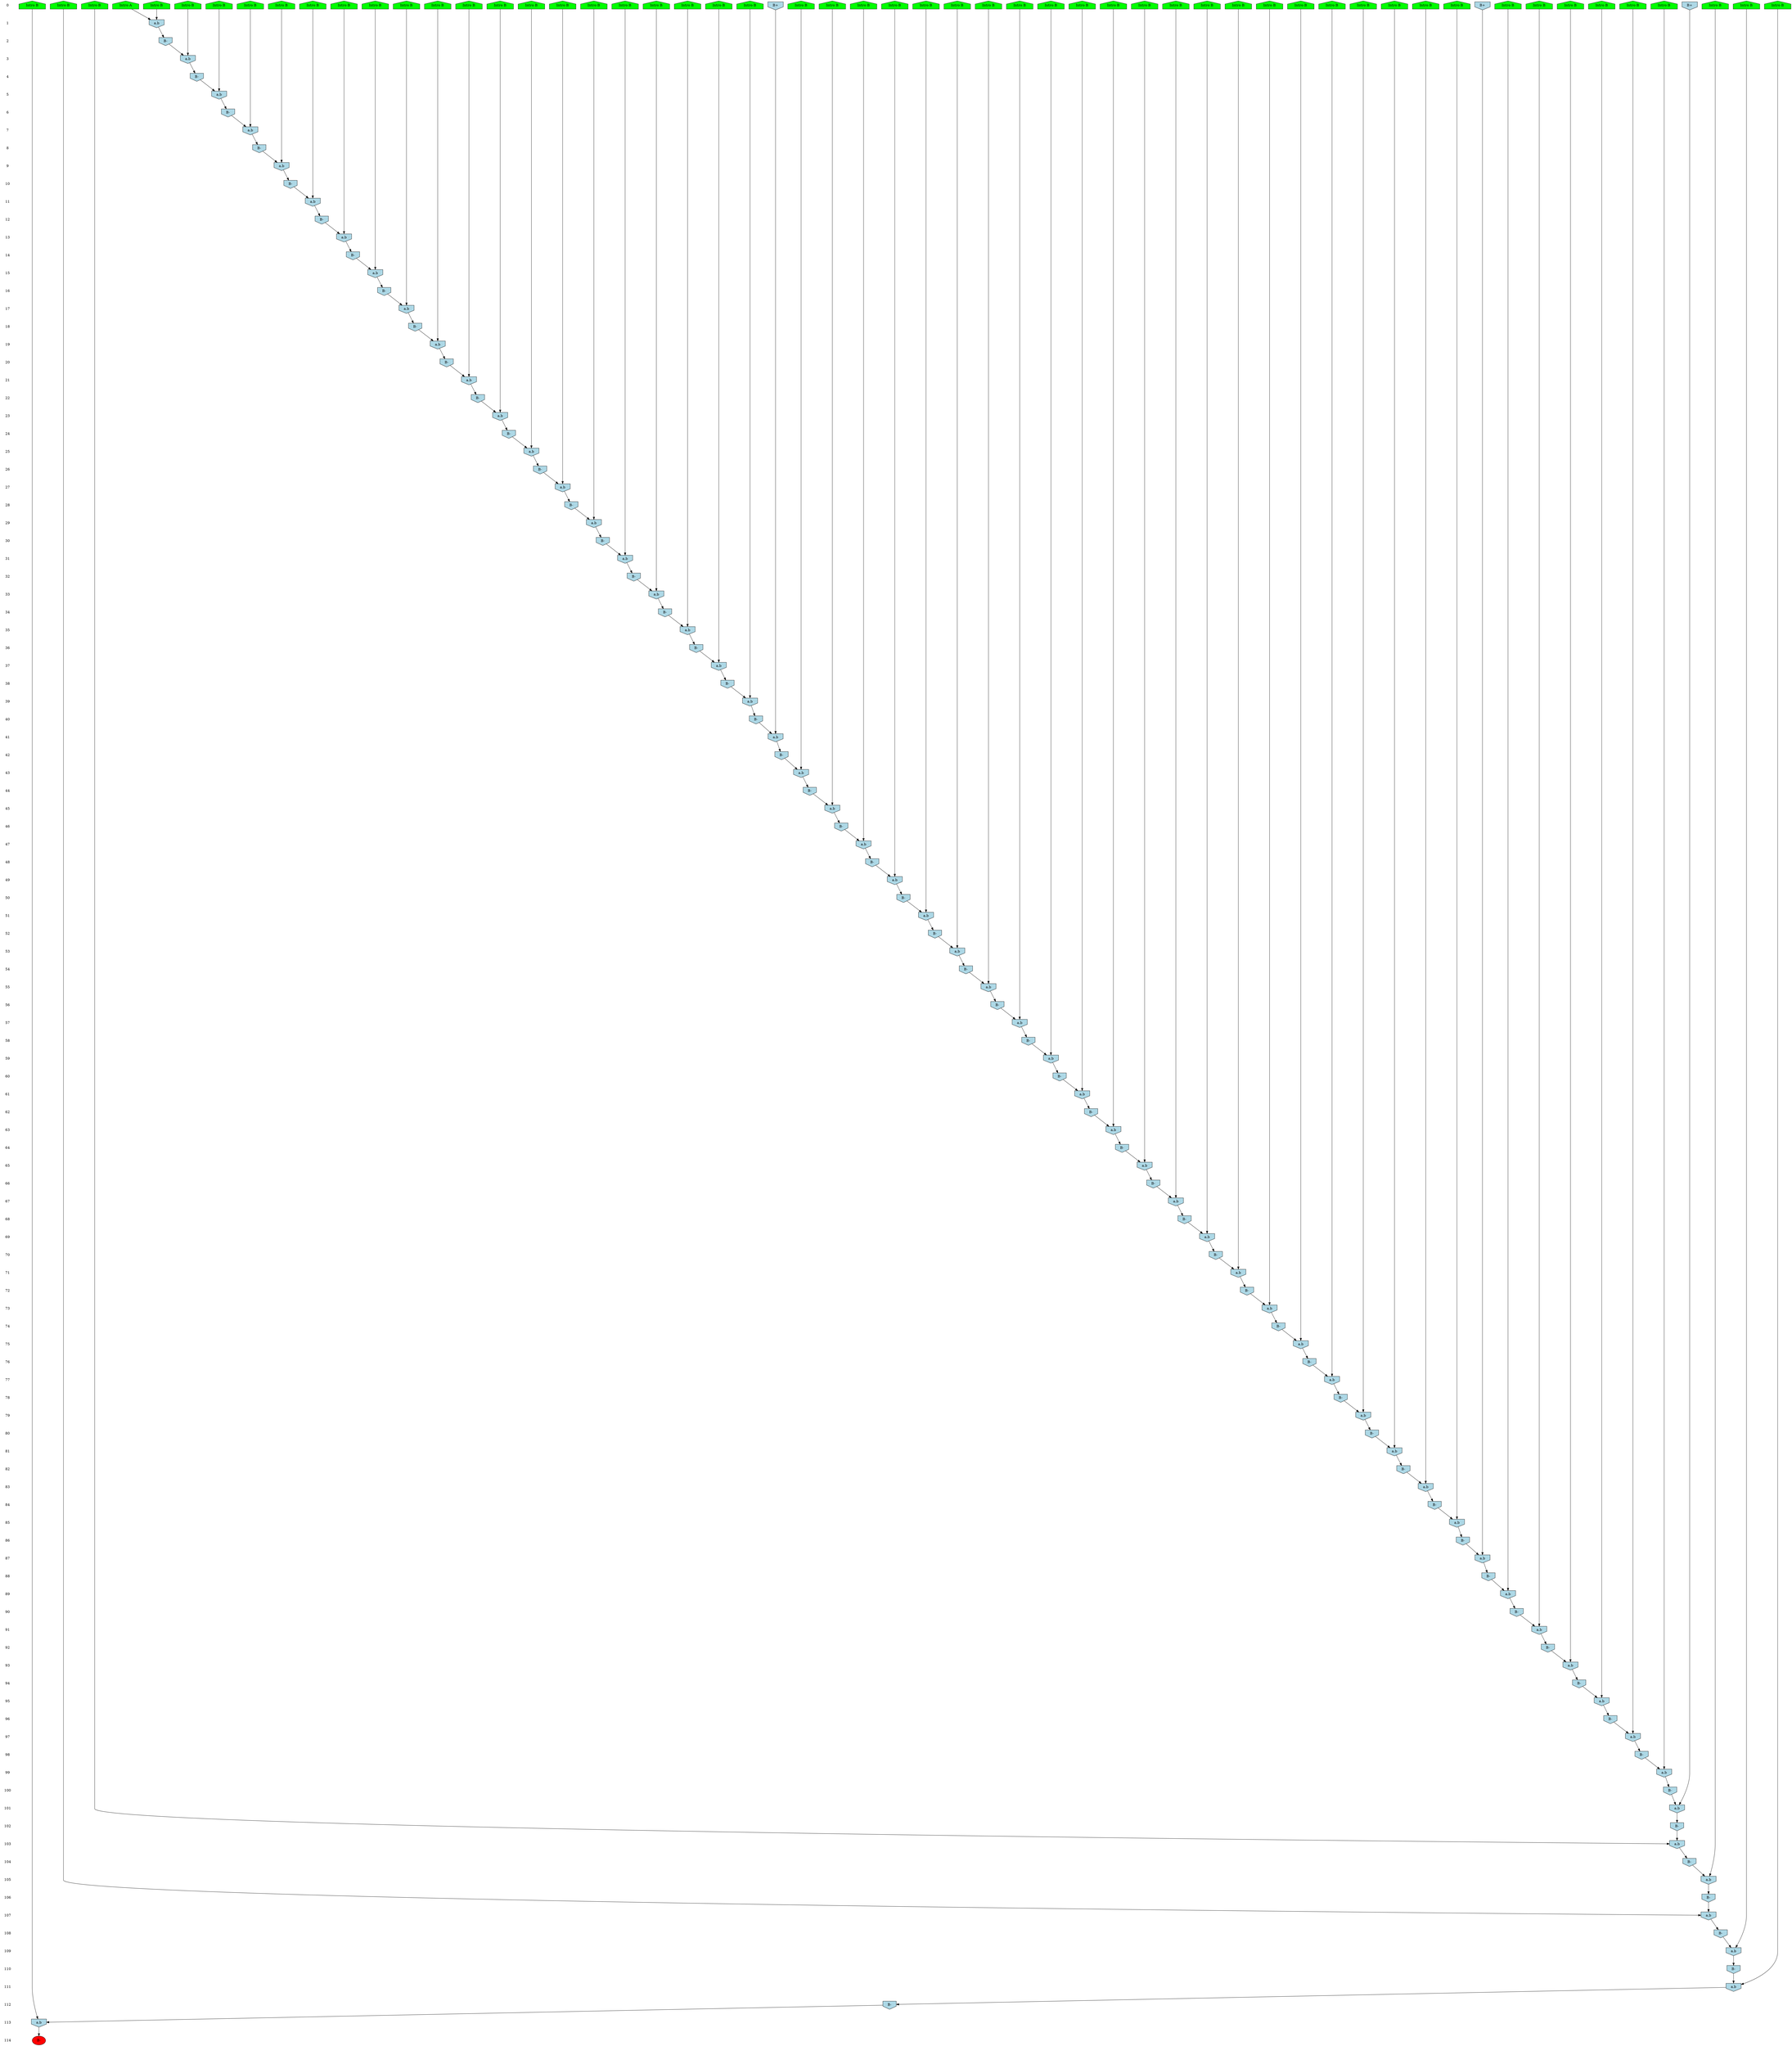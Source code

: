 /* Compression of 1 causal flows obtained in average at 4.970144E+01 t.u */
/* Compressed causal flows were: [57] */
digraph G{
 ranksep=.5 ; 
{ rank = same ; "0" [shape=plaintext] ; node_1 [label ="Intro B", shape=house, style=filled, fillcolor=green] ;
node_2 [label ="Intro B", shape=house, style=filled, fillcolor=green] ;
node_3 [label ="Intro B", shape=house, style=filled, fillcolor=green] ;
node_4 [label ="Intro B", shape=house, style=filled, fillcolor=green] ;
node_5 [label ="Intro B", shape=house, style=filled, fillcolor=green] ;
node_6 [label ="Intro B", shape=house, style=filled, fillcolor=green] ;
node_7 [label ="Intro B", shape=house, style=filled, fillcolor=green] ;
node_8 [label ="Intro B", shape=house, style=filled, fillcolor=green] ;
node_9 [label ="Intro B", shape=house, style=filled, fillcolor=green] ;
node_10 [label ="Intro B", shape=house, style=filled, fillcolor=green] ;
node_11 [label ="Intro B", shape=house, style=filled, fillcolor=green] ;
node_12 [label ="Intro B", shape=house, style=filled, fillcolor=green] ;
node_13 [label ="Intro B", shape=house, style=filled, fillcolor=green] ;
node_14 [label ="Intro B", shape=house, style=filled, fillcolor=green] ;
node_15 [label ="Intro B", shape=house, style=filled, fillcolor=green] ;
node_16 [label ="Intro B", shape=house, style=filled, fillcolor=green] ;
node_17 [label ="Intro B", shape=house, style=filled, fillcolor=green] ;
node_18 [label ="Intro B", shape=house, style=filled, fillcolor=green] ;
node_19 [label ="Intro B", shape=house, style=filled, fillcolor=green] ;
node_20 [label ="Intro B", shape=house, style=filled, fillcolor=green] ;
node_21 [label ="Intro B", shape=house, style=filled, fillcolor=green] ;
node_22 [label ="Intro B", shape=house, style=filled, fillcolor=green] ;
node_23 [label ="Intro B", shape=house, style=filled, fillcolor=green] ;
node_24 [label ="Intro B", shape=house, style=filled, fillcolor=green] ;
node_25 [label ="Intro B", shape=house, style=filled, fillcolor=green] ;
node_26 [label ="Intro B", shape=house, style=filled, fillcolor=green] ;
node_27 [label ="Intro B", shape=house, style=filled, fillcolor=green] ;
node_28 [label ="Intro B", shape=house, style=filled, fillcolor=green] ;
node_29 [label ="Intro B", shape=house, style=filled, fillcolor=green] ;
node_30 [label ="Intro B", shape=house, style=filled, fillcolor=green] ;
node_31 [label ="Intro B", shape=house, style=filled, fillcolor=green] ;
node_32 [label ="Intro B", shape=house, style=filled, fillcolor=green] ;
node_33 [label ="Intro B", shape=house, style=filled, fillcolor=green] ;
node_34 [label ="Intro B", shape=house, style=filled, fillcolor=green] ;
node_35 [label ="Intro B", shape=house, style=filled, fillcolor=green] ;
node_36 [label ="Intro B", shape=house, style=filled, fillcolor=green] ;
node_37 [label ="Intro B", shape=house, style=filled, fillcolor=green] ;
node_38 [label ="Intro B", shape=house, style=filled, fillcolor=green] ;
node_39 [label ="Intro B", shape=house, style=filled, fillcolor=green] ;
node_40 [label ="Intro B", shape=house, style=filled, fillcolor=green] ;
node_41 [label ="Intro B", shape=house, style=filled, fillcolor=green] ;
node_42 [label ="Intro B", shape=house, style=filled, fillcolor=green] ;
node_43 [label ="Intro B", shape=house, style=filled, fillcolor=green] ;
node_44 [label ="Intro B", shape=house, style=filled, fillcolor=green] ;
node_45 [label ="Intro B", shape=house, style=filled, fillcolor=green] ;
node_46 [label ="Intro B", shape=house, style=filled, fillcolor=green] ;
node_47 [label ="Intro B", shape=house, style=filled, fillcolor=green] ;
node_48 [label ="Intro B", shape=house, style=filled, fillcolor=green] ;
node_49 [label ="Intro B", shape=house, style=filled, fillcolor=green] ;
node_50 [label ="Intro B", shape=house, style=filled, fillcolor=green] ;
node_51 [label ="Intro B", shape=house, style=filled, fillcolor=green] ;
node_52 [label ="Intro B", shape=house, style=filled, fillcolor=green] ;
node_53 [label ="Intro B", shape=house, style=filled, fillcolor=green] ;
node_54 [label ="Intro B", shape=house, style=filled, fillcolor=green] ;
node_55 [label ="Intro A", shape=house, style=filled, fillcolor=green] ;
node_61 [label="B+", shape=invhouse, style=filled, fillcolor = lightblue] ;
node_70 [label="B+", shape=invhouse, style=filled, fillcolor = lightblue] ;
node_123 [label="B+", shape=invhouse, style=filled, fillcolor = lightblue] ;
}
{ rank = same ; "1" [shape=plaintext] ; node_56 [label="a.b", shape=invhouse, style=filled, fillcolor = lightblue] ;
}
{ rank = same ; "2" [shape=plaintext] ; node_57 [label="B-", shape=invhouse, style=filled, fillcolor = lightblue] ;
}
{ rank = same ; "3" [shape=plaintext] ; node_58 [label="a.b", shape=invhouse, style=filled, fillcolor = lightblue] ;
}
{ rank = same ; "4" [shape=plaintext] ; node_59 [label="B-", shape=invhouse, style=filled, fillcolor = lightblue] ;
}
{ rank = same ; "5" [shape=plaintext] ; node_60 [label="a.b", shape=invhouse, style=filled, fillcolor = lightblue] ;
}
{ rank = same ; "6" [shape=plaintext] ; node_62 [label="B-", shape=invhouse, style=filled, fillcolor = lightblue] ;
}
{ rank = same ; "7" [shape=plaintext] ; node_63 [label="a.b", shape=invhouse, style=filled, fillcolor = lightblue] ;
}
{ rank = same ; "8" [shape=plaintext] ; node_64 [label="B-", shape=invhouse, style=filled, fillcolor = lightblue] ;
}
{ rank = same ; "9" [shape=plaintext] ; node_65 [label="a.b", shape=invhouse, style=filled, fillcolor = lightblue] ;
}
{ rank = same ; "10" [shape=plaintext] ; node_66 [label="B-", shape=invhouse, style=filled, fillcolor = lightblue] ;
}
{ rank = same ; "11" [shape=plaintext] ; node_67 [label="a.b", shape=invhouse, style=filled, fillcolor = lightblue] ;
}
{ rank = same ; "12" [shape=plaintext] ; node_68 [label="B-", shape=invhouse, style=filled, fillcolor = lightblue] ;
}
{ rank = same ; "13" [shape=plaintext] ; node_69 [label="a.b", shape=invhouse, style=filled, fillcolor = lightblue] ;
}
{ rank = same ; "14" [shape=plaintext] ; node_71 [label="B-", shape=invhouse, style=filled, fillcolor = lightblue] ;
}
{ rank = same ; "15" [shape=plaintext] ; node_72 [label="a.b", shape=invhouse, style=filled, fillcolor = lightblue] ;
}
{ rank = same ; "16" [shape=plaintext] ; node_73 [label="B-", shape=invhouse, style=filled, fillcolor = lightblue] ;
}
{ rank = same ; "17" [shape=plaintext] ; node_74 [label="a.b", shape=invhouse, style=filled, fillcolor = lightblue] ;
}
{ rank = same ; "18" [shape=plaintext] ; node_75 [label="B-", shape=invhouse, style=filled, fillcolor = lightblue] ;
}
{ rank = same ; "19" [shape=plaintext] ; node_76 [label="a.b", shape=invhouse, style=filled, fillcolor = lightblue] ;
}
{ rank = same ; "20" [shape=plaintext] ; node_77 [label="B-", shape=invhouse, style=filled, fillcolor = lightblue] ;
}
{ rank = same ; "21" [shape=plaintext] ; node_78 [label="a.b", shape=invhouse, style=filled, fillcolor = lightblue] ;
}
{ rank = same ; "22" [shape=plaintext] ; node_79 [label="B-", shape=invhouse, style=filled, fillcolor = lightblue] ;
}
{ rank = same ; "23" [shape=plaintext] ; node_80 [label="a.b", shape=invhouse, style=filled, fillcolor = lightblue] ;
}
{ rank = same ; "24" [shape=plaintext] ; node_81 [label="B-", shape=invhouse, style=filled, fillcolor = lightblue] ;
}
{ rank = same ; "25" [shape=plaintext] ; node_82 [label="a.b", shape=invhouse, style=filled, fillcolor = lightblue] ;
}
{ rank = same ; "26" [shape=plaintext] ; node_83 [label="B-", shape=invhouse, style=filled, fillcolor = lightblue] ;
}
{ rank = same ; "27" [shape=plaintext] ; node_84 [label="a.b", shape=invhouse, style=filled, fillcolor = lightblue] ;
}
{ rank = same ; "28" [shape=plaintext] ; node_85 [label="B-", shape=invhouse, style=filled, fillcolor = lightblue] ;
}
{ rank = same ; "29" [shape=plaintext] ; node_86 [label="a.b", shape=invhouse, style=filled, fillcolor = lightblue] ;
}
{ rank = same ; "30" [shape=plaintext] ; node_87 [label="B-", shape=invhouse, style=filled, fillcolor = lightblue] ;
}
{ rank = same ; "31" [shape=plaintext] ; node_88 [label="a.b", shape=invhouse, style=filled, fillcolor = lightblue] ;
}
{ rank = same ; "32" [shape=plaintext] ; node_89 [label="B-", shape=invhouse, style=filled, fillcolor = lightblue] ;
}
{ rank = same ; "33" [shape=plaintext] ; node_90 [label="a.b", shape=invhouse, style=filled, fillcolor = lightblue] ;
}
{ rank = same ; "34" [shape=plaintext] ; node_91 [label="B-", shape=invhouse, style=filled, fillcolor = lightblue] ;
}
{ rank = same ; "35" [shape=plaintext] ; node_92 [label="a.b", shape=invhouse, style=filled, fillcolor = lightblue] ;
}
{ rank = same ; "36" [shape=plaintext] ; node_93 [label="B-", shape=invhouse, style=filled, fillcolor = lightblue] ;
}
{ rank = same ; "37" [shape=plaintext] ; node_94 [label="a.b", shape=invhouse, style=filled, fillcolor = lightblue] ;
}
{ rank = same ; "38" [shape=plaintext] ; node_95 [label="B-", shape=invhouse, style=filled, fillcolor = lightblue] ;
}
{ rank = same ; "39" [shape=plaintext] ; node_96 [label="a.b", shape=invhouse, style=filled, fillcolor = lightblue] ;
}
{ rank = same ; "40" [shape=plaintext] ; node_97 [label="B-", shape=invhouse, style=filled, fillcolor = lightblue] ;
}
{ rank = same ; "41" [shape=plaintext] ; node_98 [label="a.b", shape=invhouse, style=filled, fillcolor = lightblue] ;
}
{ rank = same ; "42" [shape=plaintext] ; node_99 [label="B-", shape=invhouse, style=filled, fillcolor = lightblue] ;
}
{ rank = same ; "43" [shape=plaintext] ; node_100 [label="a.b", shape=invhouse, style=filled, fillcolor = lightblue] ;
}
{ rank = same ; "44" [shape=plaintext] ; node_101 [label="B-", shape=invhouse, style=filled, fillcolor = lightblue] ;
}
{ rank = same ; "45" [shape=plaintext] ; node_102 [label="a.b", shape=invhouse, style=filled, fillcolor = lightblue] ;
}
{ rank = same ; "46" [shape=plaintext] ; node_103 [label="B-", shape=invhouse, style=filled, fillcolor = lightblue] ;
}
{ rank = same ; "47" [shape=plaintext] ; node_104 [label="a.b", shape=invhouse, style=filled, fillcolor = lightblue] ;
}
{ rank = same ; "48" [shape=plaintext] ; node_105 [label="B-", shape=invhouse, style=filled, fillcolor = lightblue] ;
}
{ rank = same ; "49" [shape=plaintext] ; node_106 [label="a.b", shape=invhouse, style=filled, fillcolor = lightblue] ;
}
{ rank = same ; "50" [shape=plaintext] ; node_107 [label="B-", shape=invhouse, style=filled, fillcolor = lightblue] ;
}
{ rank = same ; "51" [shape=plaintext] ; node_108 [label="a.b", shape=invhouse, style=filled, fillcolor = lightblue] ;
}
{ rank = same ; "52" [shape=plaintext] ; node_109 [label="B-", shape=invhouse, style=filled, fillcolor = lightblue] ;
}
{ rank = same ; "53" [shape=plaintext] ; node_110 [label="a.b", shape=invhouse, style=filled, fillcolor = lightblue] ;
}
{ rank = same ; "54" [shape=plaintext] ; node_111 [label="B-", shape=invhouse, style=filled, fillcolor = lightblue] ;
}
{ rank = same ; "55" [shape=plaintext] ; node_112 [label="a.b", shape=invhouse, style=filled, fillcolor = lightblue] ;
}
{ rank = same ; "56" [shape=plaintext] ; node_113 [label="B-", shape=invhouse, style=filled, fillcolor = lightblue] ;
}
{ rank = same ; "57" [shape=plaintext] ; node_114 [label="a.b", shape=invhouse, style=filled, fillcolor = lightblue] ;
}
{ rank = same ; "58" [shape=plaintext] ; node_115 [label="B-", shape=invhouse, style=filled, fillcolor = lightblue] ;
}
{ rank = same ; "59" [shape=plaintext] ; node_116 [label="a.b", shape=invhouse, style=filled, fillcolor = lightblue] ;
}
{ rank = same ; "60" [shape=plaintext] ; node_117 [label="B-", shape=invhouse, style=filled, fillcolor = lightblue] ;
}
{ rank = same ; "61" [shape=plaintext] ; node_118 [label="a.b", shape=invhouse, style=filled, fillcolor = lightblue] ;
}
{ rank = same ; "62" [shape=plaintext] ; node_119 [label="B-", shape=invhouse, style=filled, fillcolor = lightblue] ;
}
{ rank = same ; "63" [shape=plaintext] ; node_120 [label="a.b", shape=invhouse, style=filled, fillcolor = lightblue] ;
}
{ rank = same ; "64" [shape=plaintext] ; node_121 [label="B-", shape=invhouse, style=filled, fillcolor = lightblue] ;
}
{ rank = same ; "65" [shape=plaintext] ; node_122 [label="a.b", shape=invhouse, style=filled, fillcolor = lightblue] ;
}
{ rank = same ; "66" [shape=plaintext] ; node_124 [label="B-", shape=invhouse, style=filled, fillcolor = lightblue] ;
}
{ rank = same ; "67" [shape=plaintext] ; node_125 [label="a.b", shape=invhouse, style=filled, fillcolor = lightblue] ;
}
{ rank = same ; "68" [shape=plaintext] ; node_126 [label="B-", shape=invhouse, style=filled, fillcolor = lightblue] ;
}
{ rank = same ; "69" [shape=plaintext] ; node_127 [label="a.b", shape=invhouse, style=filled, fillcolor = lightblue] ;
}
{ rank = same ; "70" [shape=plaintext] ; node_128 [label="B-", shape=invhouse, style=filled, fillcolor = lightblue] ;
}
{ rank = same ; "71" [shape=plaintext] ; node_129 [label="a.b", shape=invhouse, style=filled, fillcolor = lightblue] ;
}
{ rank = same ; "72" [shape=plaintext] ; node_130 [label="B-", shape=invhouse, style=filled, fillcolor = lightblue] ;
}
{ rank = same ; "73" [shape=plaintext] ; node_131 [label="a.b", shape=invhouse, style=filled, fillcolor = lightblue] ;
}
{ rank = same ; "74" [shape=plaintext] ; node_132 [label="B-", shape=invhouse, style=filled, fillcolor = lightblue] ;
}
{ rank = same ; "75" [shape=plaintext] ; node_133 [label="a.b", shape=invhouse, style=filled, fillcolor = lightblue] ;
}
{ rank = same ; "76" [shape=plaintext] ; node_134 [label="B-", shape=invhouse, style=filled, fillcolor = lightblue] ;
}
{ rank = same ; "77" [shape=plaintext] ; node_135 [label="a.b", shape=invhouse, style=filled, fillcolor = lightblue] ;
}
{ rank = same ; "78" [shape=plaintext] ; node_136 [label="B-", shape=invhouse, style=filled, fillcolor = lightblue] ;
}
{ rank = same ; "79" [shape=plaintext] ; node_137 [label="a.b", shape=invhouse, style=filled, fillcolor = lightblue] ;
}
{ rank = same ; "80" [shape=plaintext] ; node_138 [label="B-", shape=invhouse, style=filled, fillcolor = lightblue] ;
}
{ rank = same ; "81" [shape=plaintext] ; node_139 [label="a.b", shape=invhouse, style=filled, fillcolor = lightblue] ;
}
{ rank = same ; "82" [shape=plaintext] ; node_140 [label="B-", shape=invhouse, style=filled, fillcolor = lightblue] ;
}
{ rank = same ; "83" [shape=plaintext] ; node_141 [label="a.b", shape=invhouse, style=filled, fillcolor = lightblue] ;
}
{ rank = same ; "84" [shape=plaintext] ; node_142 [label="B-", shape=invhouse, style=filled, fillcolor = lightblue] ;
}
{ rank = same ; "85" [shape=plaintext] ; node_143 [label="a.b", shape=invhouse, style=filled, fillcolor = lightblue] ;
}
{ rank = same ; "86" [shape=plaintext] ; node_144 [label="B-", shape=invhouse, style=filled, fillcolor = lightblue] ;
}
{ rank = same ; "87" [shape=plaintext] ; node_145 [label="a.b", shape=invhouse, style=filled, fillcolor = lightblue] ;
}
{ rank = same ; "88" [shape=plaintext] ; node_146 [label="B-", shape=invhouse, style=filled, fillcolor = lightblue] ;
}
{ rank = same ; "89" [shape=plaintext] ; node_147 [label="a.b", shape=invhouse, style=filled, fillcolor = lightblue] ;
}
{ rank = same ; "90" [shape=plaintext] ; node_148 [label="B-", shape=invhouse, style=filled, fillcolor = lightblue] ;
}
{ rank = same ; "91" [shape=plaintext] ; node_149 [label="a.b", shape=invhouse, style=filled, fillcolor = lightblue] ;
}
{ rank = same ; "92" [shape=plaintext] ; node_150 [label="B-", shape=invhouse, style=filled, fillcolor = lightblue] ;
}
{ rank = same ; "93" [shape=plaintext] ; node_151 [label="a.b", shape=invhouse, style=filled, fillcolor = lightblue] ;
}
{ rank = same ; "94" [shape=plaintext] ; node_152 [label="B-", shape=invhouse, style=filled, fillcolor = lightblue] ;
}
{ rank = same ; "95" [shape=plaintext] ; node_153 [label="a.b", shape=invhouse, style=filled, fillcolor = lightblue] ;
}
{ rank = same ; "96" [shape=plaintext] ; node_154 [label="B-", shape=invhouse, style=filled, fillcolor = lightblue] ;
}
{ rank = same ; "97" [shape=plaintext] ; node_155 [label="a.b", shape=invhouse, style=filled, fillcolor = lightblue] ;
}
{ rank = same ; "98" [shape=plaintext] ; node_156 [label="B-", shape=invhouse, style=filled, fillcolor = lightblue] ;
}
{ rank = same ; "99" [shape=plaintext] ; node_157 [label="a.b", shape=invhouse, style=filled, fillcolor = lightblue] ;
}
{ rank = same ; "100" [shape=plaintext] ; node_158 [label="B-", shape=invhouse, style=filled, fillcolor = lightblue] ;
}
{ rank = same ; "101" [shape=plaintext] ; node_159 [label="a.b", shape=invhouse, style=filled, fillcolor = lightblue] ;
}
{ rank = same ; "102" [shape=plaintext] ; node_160 [label="B-", shape=invhouse, style=filled, fillcolor = lightblue] ;
}
{ rank = same ; "103" [shape=plaintext] ; node_161 [label="a.b", shape=invhouse, style=filled, fillcolor = lightblue] ;
}
{ rank = same ; "104" [shape=plaintext] ; node_162 [label="B-", shape=invhouse, style=filled, fillcolor = lightblue] ;
}
{ rank = same ; "105" [shape=plaintext] ; node_163 [label="a.b", shape=invhouse, style=filled, fillcolor = lightblue] ;
}
{ rank = same ; "106" [shape=plaintext] ; node_164 [label="B-", shape=invhouse, style=filled, fillcolor = lightblue] ;
}
{ rank = same ; "107" [shape=plaintext] ; node_165 [label="a.b", shape=invhouse, style=filled, fillcolor = lightblue] ;
}
{ rank = same ; "108" [shape=plaintext] ; node_166 [label="B-", shape=invhouse, style=filled, fillcolor = lightblue] ;
}
{ rank = same ; "109" [shape=plaintext] ; node_167 [label="a.b", shape=invhouse, style=filled, fillcolor = lightblue] ;
}
{ rank = same ; "110" [shape=plaintext] ; node_168 [label="B-", shape=invhouse, style=filled, fillcolor = lightblue] ;
}
{ rank = same ; "111" [shape=plaintext] ; node_169 [label="a.b", shape=invhouse, style=filled, fillcolor = lightblue] ;
}
{ rank = same ; "112" [shape=plaintext] ; node_170 [label="B-", shape=invhouse, style=filled, fillcolor = lightblue] ;
}
{ rank = same ; "113" [shape=plaintext] ; node_171 [label="a.b", shape=invhouse, style=filled, fillcolor = lightblue] ;
}
{ rank = same ; "114" [shape=plaintext] ; node_172 [label ="B-", style=filled, fillcolor=red] ;
}
"0" -> "1" [style="invis"]; 
"1" -> "2" [style="invis"]; 
"2" -> "3" [style="invis"]; 
"3" -> "4" [style="invis"]; 
"4" -> "5" [style="invis"]; 
"5" -> "6" [style="invis"]; 
"6" -> "7" [style="invis"]; 
"7" -> "8" [style="invis"]; 
"8" -> "9" [style="invis"]; 
"9" -> "10" [style="invis"]; 
"10" -> "11" [style="invis"]; 
"11" -> "12" [style="invis"]; 
"12" -> "13" [style="invis"]; 
"13" -> "14" [style="invis"]; 
"14" -> "15" [style="invis"]; 
"15" -> "16" [style="invis"]; 
"16" -> "17" [style="invis"]; 
"17" -> "18" [style="invis"]; 
"18" -> "19" [style="invis"]; 
"19" -> "20" [style="invis"]; 
"20" -> "21" [style="invis"]; 
"21" -> "22" [style="invis"]; 
"22" -> "23" [style="invis"]; 
"23" -> "24" [style="invis"]; 
"24" -> "25" [style="invis"]; 
"25" -> "26" [style="invis"]; 
"26" -> "27" [style="invis"]; 
"27" -> "28" [style="invis"]; 
"28" -> "29" [style="invis"]; 
"29" -> "30" [style="invis"]; 
"30" -> "31" [style="invis"]; 
"31" -> "32" [style="invis"]; 
"32" -> "33" [style="invis"]; 
"33" -> "34" [style="invis"]; 
"34" -> "35" [style="invis"]; 
"35" -> "36" [style="invis"]; 
"36" -> "37" [style="invis"]; 
"37" -> "38" [style="invis"]; 
"38" -> "39" [style="invis"]; 
"39" -> "40" [style="invis"]; 
"40" -> "41" [style="invis"]; 
"41" -> "42" [style="invis"]; 
"42" -> "43" [style="invis"]; 
"43" -> "44" [style="invis"]; 
"44" -> "45" [style="invis"]; 
"45" -> "46" [style="invis"]; 
"46" -> "47" [style="invis"]; 
"47" -> "48" [style="invis"]; 
"48" -> "49" [style="invis"]; 
"49" -> "50" [style="invis"]; 
"50" -> "51" [style="invis"]; 
"51" -> "52" [style="invis"]; 
"52" -> "53" [style="invis"]; 
"53" -> "54" [style="invis"]; 
"54" -> "55" [style="invis"]; 
"55" -> "56" [style="invis"]; 
"56" -> "57" [style="invis"]; 
"57" -> "58" [style="invis"]; 
"58" -> "59" [style="invis"]; 
"59" -> "60" [style="invis"]; 
"60" -> "61" [style="invis"]; 
"61" -> "62" [style="invis"]; 
"62" -> "63" [style="invis"]; 
"63" -> "64" [style="invis"]; 
"64" -> "65" [style="invis"]; 
"65" -> "66" [style="invis"]; 
"66" -> "67" [style="invis"]; 
"67" -> "68" [style="invis"]; 
"68" -> "69" [style="invis"]; 
"69" -> "70" [style="invis"]; 
"70" -> "71" [style="invis"]; 
"71" -> "72" [style="invis"]; 
"72" -> "73" [style="invis"]; 
"73" -> "74" [style="invis"]; 
"74" -> "75" [style="invis"]; 
"75" -> "76" [style="invis"]; 
"76" -> "77" [style="invis"]; 
"77" -> "78" [style="invis"]; 
"78" -> "79" [style="invis"]; 
"79" -> "80" [style="invis"]; 
"80" -> "81" [style="invis"]; 
"81" -> "82" [style="invis"]; 
"82" -> "83" [style="invis"]; 
"83" -> "84" [style="invis"]; 
"84" -> "85" [style="invis"]; 
"85" -> "86" [style="invis"]; 
"86" -> "87" [style="invis"]; 
"87" -> "88" [style="invis"]; 
"88" -> "89" [style="invis"]; 
"89" -> "90" [style="invis"]; 
"90" -> "91" [style="invis"]; 
"91" -> "92" [style="invis"]; 
"92" -> "93" [style="invis"]; 
"93" -> "94" [style="invis"]; 
"94" -> "95" [style="invis"]; 
"95" -> "96" [style="invis"]; 
"96" -> "97" [style="invis"]; 
"97" -> "98" [style="invis"]; 
"98" -> "99" [style="invis"]; 
"99" -> "100" [style="invis"]; 
"100" -> "101" [style="invis"]; 
"101" -> "102" [style="invis"]; 
"102" -> "103" [style="invis"]; 
"103" -> "104" [style="invis"]; 
"104" -> "105" [style="invis"]; 
"105" -> "106" [style="invis"]; 
"106" -> "107" [style="invis"]; 
"107" -> "108" [style="invis"]; 
"108" -> "109" [style="invis"]; 
"109" -> "110" [style="invis"]; 
"110" -> "111" [style="invis"]; 
"111" -> "112" [style="invis"]; 
"112" -> "113" [style="invis"]; 
"113" -> "114" [style="invis"]; 
node_6 -> node_56
node_55 -> node_56
node_56 -> node_57
node_20 -> node_58
node_57 -> node_58
node_58 -> node_59
node_16 -> node_60
node_59 -> node_60
node_60 -> node_62
node_49 -> node_63
node_62 -> node_63
node_63 -> node_64
node_11 -> node_65
node_64 -> node_65
node_65 -> node_66
node_35 -> node_67
node_66 -> node_67
node_67 -> node_68
node_39 -> node_69
node_68 -> node_69
node_69 -> node_71
node_46 -> node_72
node_71 -> node_72
node_72 -> node_73
node_22 -> node_74
node_73 -> node_74
node_74 -> node_75
node_9 -> node_76
node_75 -> node_76
node_76 -> node_77
node_51 -> node_78
node_77 -> node_78
node_78 -> node_79
node_17 -> node_80
node_79 -> node_80
node_80 -> node_81
node_48 -> node_82
node_81 -> node_82
node_82 -> node_83
node_28 -> node_84
node_83 -> node_84
node_84 -> node_85
node_23 -> node_86
node_85 -> node_86
node_86 -> node_87
node_4 -> node_88
node_87 -> node_88
node_88 -> node_89
node_32 -> node_90
node_89 -> node_90
node_90 -> node_91
node_15 -> node_92
node_91 -> node_92
node_92 -> node_93
node_14 -> node_94
node_93 -> node_94
node_94 -> node_95
node_21 -> node_96
node_95 -> node_96
node_96 -> node_97
node_70 -> node_98
node_97 -> node_98
node_98 -> node_99
node_43 -> node_100
node_99 -> node_100
node_100 -> node_101
node_34 -> node_102
node_101 -> node_102
node_102 -> node_103
node_26 -> node_104
node_103 -> node_104
node_104 -> node_105
node_33 -> node_106
node_105 -> node_106
node_106 -> node_107
node_52 -> node_108
node_107 -> node_108
node_108 -> node_109
node_13 -> node_110
node_109 -> node_110
node_110 -> node_111
node_24 -> node_112
node_111 -> node_112
node_112 -> node_113
node_3 -> node_114
node_113 -> node_114
node_114 -> node_115
node_45 -> node_116
node_115 -> node_116
node_116 -> node_117
node_10 -> node_118
node_117 -> node_118
node_118 -> node_119
node_38 -> node_120
node_119 -> node_120
node_120 -> node_121
node_2 -> node_122
node_121 -> node_122
node_122 -> node_124
node_42 -> node_125
node_124 -> node_125
node_125 -> node_126
node_19 -> node_127
node_126 -> node_127
node_127 -> node_128
node_29 -> node_129
node_128 -> node_129
node_129 -> node_130
node_44 -> node_131
node_130 -> node_131
node_131 -> node_132
node_25 -> node_133
node_132 -> node_133
node_133 -> node_134
node_47 -> node_135
node_134 -> node_135
node_135 -> node_136
node_53 -> node_137
node_136 -> node_137
node_137 -> node_138
node_54 -> node_139
node_138 -> node_139
node_139 -> node_140
node_41 -> node_141
node_140 -> node_141
node_141 -> node_142
node_7 -> node_143
node_142 -> node_143
node_143 -> node_144
node_123 -> node_145
node_144 -> node_145
node_145 -> node_146
node_5 -> node_147
node_146 -> node_147
node_147 -> node_148
node_50 -> node_149
node_148 -> node_149
node_149 -> node_150
node_36 -> node_151
node_150 -> node_151
node_151 -> node_152
node_18 -> node_153
node_152 -> node_153
node_153 -> node_154
node_40 -> node_155
node_154 -> node_155
node_155 -> node_156
node_12 -> node_157
node_156 -> node_157
node_157 -> node_158
node_61 -> node_159
node_158 -> node_159
node_159 -> node_160
node_1 -> node_161
node_160 -> node_161
node_161 -> node_162
node_31 -> node_163
node_162 -> node_163
node_163 -> node_164
node_37 -> node_165
node_164 -> node_165
node_165 -> node_166
node_8 -> node_167
node_166 -> node_167
node_167 -> node_168
node_30 -> node_169
node_168 -> node_169
node_169 -> node_170
node_27 -> node_171
node_170 -> node_171
node_171 -> node_172
}
/*
 Dot generation time: 0.001019
*/